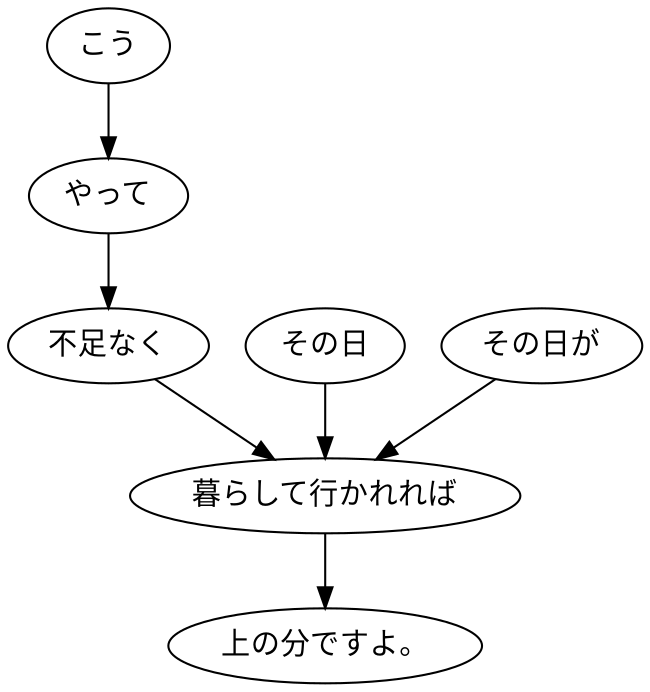 digraph graph1417 {
	node0 [label="こう"];
	node1 [label="やって"];
	node2 [label="不足なく"];
	node3 [label="その日"];
	node4 [label="その日が"];
	node5 [label="暮らして行かれれば"];
	node6 [label="上の分ですよ。"];
	node0 -> node1;
	node1 -> node2;
	node2 -> node5;
	node3 -> node5;
	node4 -> node5;
	node5 -> node6;
}
